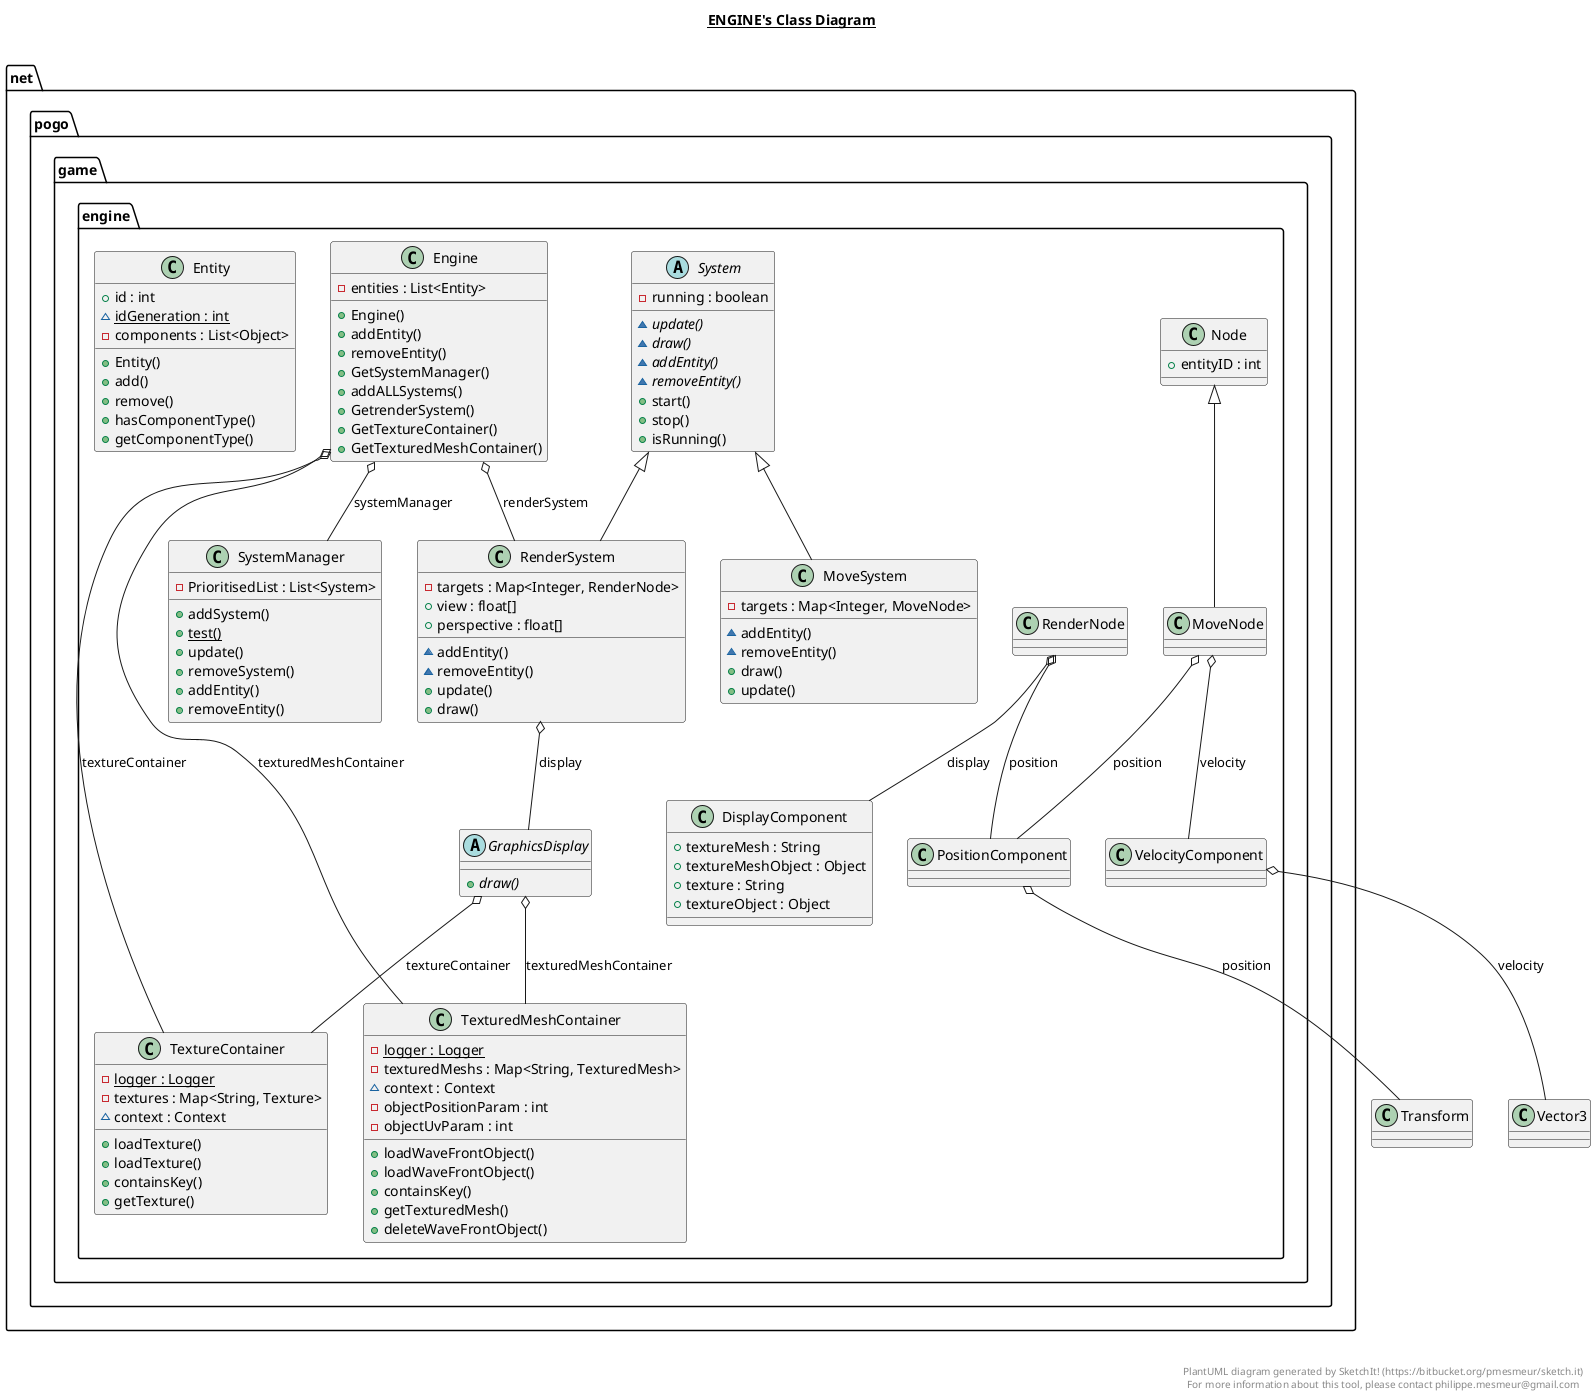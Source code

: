 @startuml

title __ENGINE's Class Diagram__\n

  package net.pogo.game.engine {
    class DisplayComponent {
        + textureMesh : String
        + textureMeshObject : Object
        + texture : String
        + textureObject : Object
    }
  }
  

  package net.pogo.game.engine {
    class Engine {
        - entities : List<Entity>
        + Engine()
        + addEntity()
        + removeEntity()
        + GetSystemManager()
        + addALLSystems()
        + GetrenderSystem()
        + GetTextureContainer()
        + GetTexturedMeshContainer()
    }
  }
  

  package net.pogo.game.engine {
    class Entity {
        + id : int
        {static} ~ idGeneration : int
        - components : List<Object>
        + Entity()
        + add()
        + remove()
        + hasComponentType()
        + getComponentType()
    }
  }
  

  package net.pogo.game.engine {
    abstract class GraphicsDisplay {
        {abstract} + draw()
    }
  }
  

  package net.pogo.game.engine {
    class MoveNode {
    }
  }
  

  package net.pogo.game.engine {
    class MoveSystem {
        - targets : Map<Integer, MoveNode>
        ~ addEntity()
        ~ removeEntity()
        + draw()
        + update()
    }
  }
  

  package net.pogo.game.engine {
    class Node {
        + entityID : int
    }
  }
  

  package net.pogo.game.engine {
    class PositionComponent {
    }
  }
  

  package net.pogo.game.engine {
    class RenderNode {
    }
  }
  

  package net.pogo.game.engine {
    class RenderSystem {
        - targets : Map<Integer, RenderNode>
        + view : float[]
        + perspective : float[]
        ~ addEntity()
        ~ removeEntity()
        + update()
        + draw()
    }
  }
  

  package net.pogo.game.engine {
    abstract class System {
        - running : boolean
        {abstract} ~ update()
        {abstract} ~ draw()
        {abstract} ~ addEntity()
        {abstract} ~ removeEntity()
        + start()
        + stop()
        + isRunning()
    }
  }
  

  package net.pogo.game.engine {
    class SystemManager {
        - PrioritisedList : List<System>
        + addSystem()
        {static} + test()
        + update()
        + removeSystem()
        + addEntity()
        + removeEntity()
    }
  }
  

  package net.pogo.game.engine {
    class TextureContainer {
        {static} - logger : Logger
        - textures : Map<String, Texture>
        ~ context : Context
        + loadTexture()
        + loadTexture()
        + containsKey()
        + getTexture()
    }
  }
  

  package net.pogo.game.engine {
    class TexturedMeshContainer {
        {static} - logger : Logger
        - texturedMeshs : Map<String, TexturedMesh>
        ~ context : Context
        - objectPositionParam : int
        - objectUvParam : int
        + loadWaveFrontObject()
        + loadWaveFrontObject()
        + containsKey()
        + getTexturedMesh()
        + deleteWaveFrontObject()
    }
  }
  

  package net.pogo.game.engine {
    class VelocityComponent {
    }
  }
  

  Engine o-- SystemManager : systemManager
  Engine o-- TextureContainer : textureContainer
  Engine o-- TexturedMeshContainer : texturedMeshContainer
  Engine o-- RenderSystem : renderSystem
  GraphicsDisplay o-- TextureContainer : textureContainer
  GraphicsDisplay o-- TexturedMeshContainer : texturedMeshContainer
  MoveNode -up-|> Node
  MoveNode o-- PositionComponent : position
  MoveNode o-- VelocityComponent : velocity
  MoveSystem -up-|> System
  PositionComponent o-- Transform : position
  RenderNode o-- DisplayComponent : display
  RenderNode o-- PositionComponent : position
  RenderSystem -up-|> System
  RenderSystem o-- GraphicsDisplay : display
  VelocityComponent o-- Vector3 : velocity


right footer


PlantUML diagram generated by SketchIt! (https://bitbucket.org/pmesmeur/sketch.it)
For more information about this tool, please contact philippe.mesmeur@gmail.com
endfooter

@enduml
